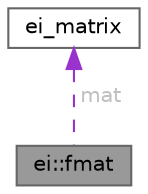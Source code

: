 digraph "ei::fmat"
{
 // LATEX_PDF_SIZE
  bgcolor="transparent";
  edge [fontname=Helvetica,fontsize=10,labelfontname=Helvetica,labelfontsize=10];
  node [fontname=Helvetica,fontsize=10,shape=box,height=0.2,width=0.4];
  Node1 [id="Node000001",label="ei::fmat",height=0.2,width=0.4,color="gray40", fillcolor="grey60", style="filled", fontcolor="black",tooltip=" "];
  Node2 -> Node1 [id="edge1_Node000001_Node000002",dir="back",color="darkorchid3",style="dashed",tooltip=" ",label=" mat",fontcolor="grey" ];
  Node2 [id="Node000002",label="ei_matrix",height=0.2,width=0.4,color="gray40", fillcolor="white", style="filled",URL="$structei__matrix.html",tooltip=" "];
}
